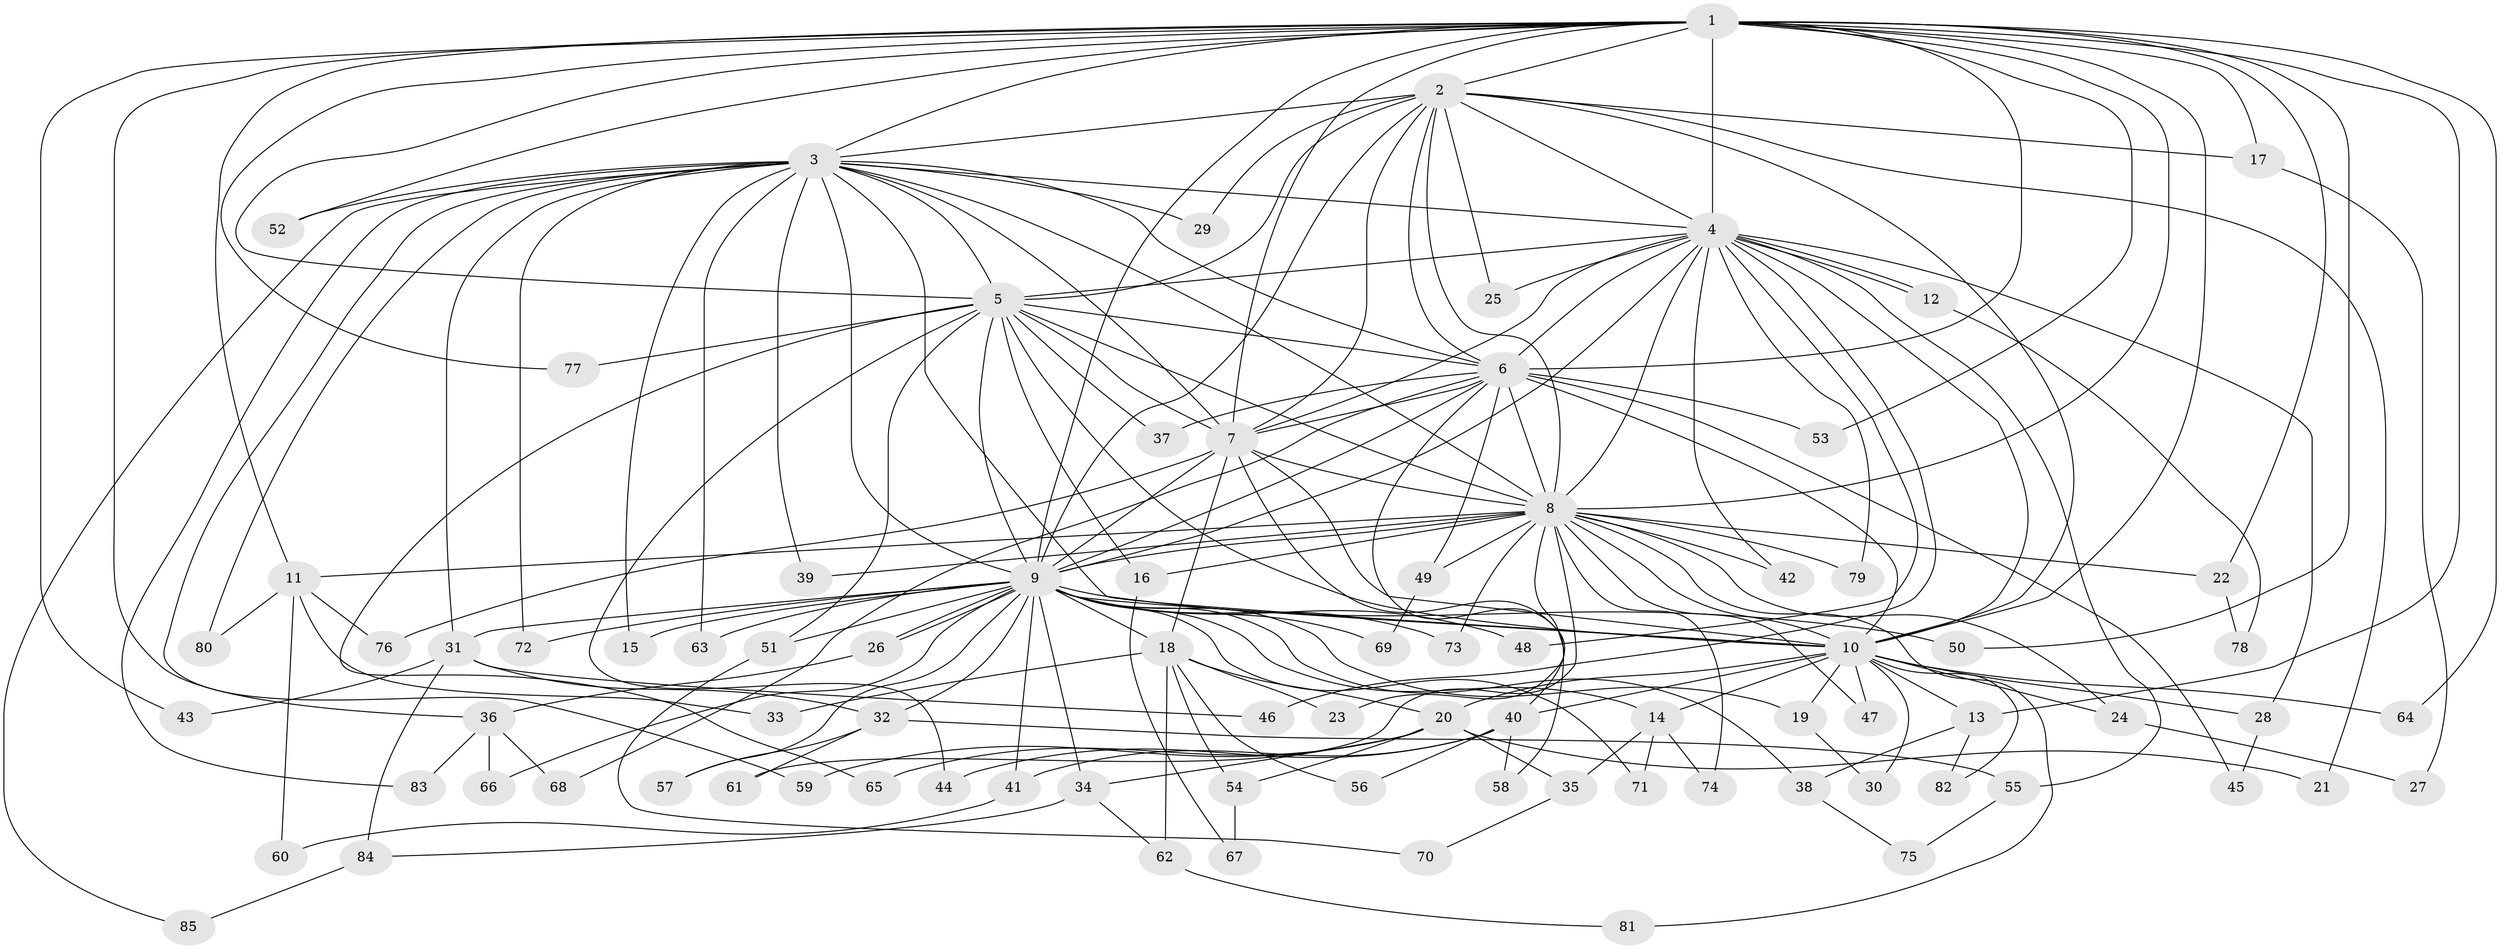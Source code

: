 // Generated by graph-tools (version 1.1) at 2025/46/03/09/25 04:46:13]
// undirected, 85 vertices, 195 edges
graph export_dot {
graph [start="1"]
  node [color=gray90,style=filled];
  1;
  2;
  3;
  4;
  5;
  6;
  7;
  8;
  9;
  10;
  11;
  12;
  13;
  14;
  15;
  16;
  17;
  18;
  19;
  20;
  21;
  22;
  23;
  24;
  25;
  26;
  27;
  28;
  29;
  30;
  31;
  32;
  33;
  34;
  35;
  36;
  37;
  38;
  39;
  40;
  41;
  42;
  43;
  44;
  45;
  46;
  47;
  48;
  49;
  50;
  51;
  52;
  53;
  54;
  55;
  56;
  57;
  58;
  59;
  60;
  61;
  62;
  63;
  64;
  65;
  66;
  67;
  68;
  69;
  70;
  71;
  72;
  73;
  74;
  75;
  76;
  77;
  78;
  79;
  80;
  81;
  82;
  83;
  84;
  85;
  1 -- 2;
  1 -- 3;
  1 -- 4;
  1 -- 5;
  1 -- 6;
  1 -- 7;
  1 -- 8;
  1 -- 9;
  1 -- 10;
  1 -- 11;
  1 -- 13;
  1 -- 17;
  1 -- 22;
  1 -- 36;
  1 -- 43;
  1 -- 50;
  1 -- 52;
  1 -- 53;
  1 -- 64;
  1 -- 77;
  2 -- 3;
  2 -- 4;
  2 -- 5;
  2 -- 6;
  2 -- 7;
  2 -- 8;
  2 -- 9;
  2 -- 10;
  2 -- 17;
  2 -- 21;
  2 -- 25;
  2 -- 29;
  3 -- 4;
  3 -- 5;
  3 -- 6;
  3 -- 7;
  3 -- 8;
  3 -- 9;
  3 -- 10;
  3 -- 15;
  3 -- 29;
  3 -- 31;
  3 -- 39;
  3 -- 52;
  3 -- 59;
  3 -- 63;
  3 -- 72;
  3 -- 80;
  3 -- 83;
  3 -- 85;
  4 -- 5;
  4 -- 6;
  4 -- 7;
  4 -- 8;
  4 -- 9;
  4 -- 10;
  4 -- 12;
  4 -- 12;
  4 -- 25;
  4 -- 28;
  4 -- 42;
  4 -- 46;
  4 -- 48;
  4 -- 55;
  4 -- 79;
  5 -- 6;
  5 -- 7;
  5 -- 8;
  5 -- 9;
  5 -- 10;
  5 -- 16;
  5 -- 37;
  5 -- 44;
  5 -- 51;
  5 -- 65;
  5 -- 77;
  6 -- 7;
  6 -- 8;
  6 -- 9;
  6 -- 10;
  6 -- 37;
  6 -- 40;
  6 -- 45;
  6 -- 49;
  6 -- 53;
  6 -- 68;
  7 -- 8;
  7 -- 9;
  7 -- 10;
  7 -- 18;
  7 -- 58;
  7 -- 76;
  8 -- 9;
  8 -- 10;
  8 -- 11;
  8 -- 16;
  8 -- 22;
  8 -- 23;
  8 -- 24;
  8 -- 39;
  8 -- 42;
  8 -- 47;
  8 -- 49;
  8 -- 61;
  8 -- 73;
  8 -- 74;
  8 -- 79;
  8 -- 81;
  9 -- 10;
  9 -- 14;
  9 -- 15;
  9 -- 18;
  9 -- 19;
  9 -- 26;
  9 -- 26;
  9 -- 31;
  9 -- 32;
  9 -- 34;
  9 -- 38;
  9 -- 41;
  9 -- 48;
  9 -- 50;
  9 -- 51;
  9 -- 57;
  9 -- 63;
  9 -- 66;
  9 -- 69;
  9 -- 71;
  9 -- 72;
  9 -- 73;
  10 -- 13;
  10 -- 14;
  10 -- 19;
  10 -- 20;
  10 -- 24;
  10 -- 28;
  10 -- 30;
  10 -- 40;
  10 -- 47;
  10 -- 64;
  10 -- 82;
  11 -- 33;
  11 -- 60;
  11 -- 76;
  11 -- 80;
  12 -- 78;
  13 -- 38;
  13 -- 82;
  14 -- 35;
  14 -- 71;
  14 -- 74;
  16 -- 67;
  17 -- 27;
  18 -- 20;
  18 -- 23;
  18 -- 33;
  18 -- 54;
  18 -- 56;
  18 -- 62;
  19 -- 30;
  20 -- 21;
  20 -- 34;
  20 -- 35;
  20 -- 54;
  20 -- 59;
  20 -- 65;
  22 -- 78;
  24 -- 27;
  26 -- 36;
  28 -- 45;
  31 -- 32;
  31 -- 43;
  31 -- 46;
  31 -- 84;
  32 -- 55;
  32 -- 57;
  32 -- 61;
  34 -- 62;
  34 -- 84;
  35 -- 70;
  36 -- 66;
  36 -- 68;
  36 -- 83;
  38 -- 75;
  40 -- 41;
  40 -- 44;
  40 -- 56;
  40 -- 58;
  41 -- 60;
  49 -- 69;
  51 -- 70;
  54 -- 67;
  55 -- 75;
  62 -- 81;
  84 -- 85;
}
